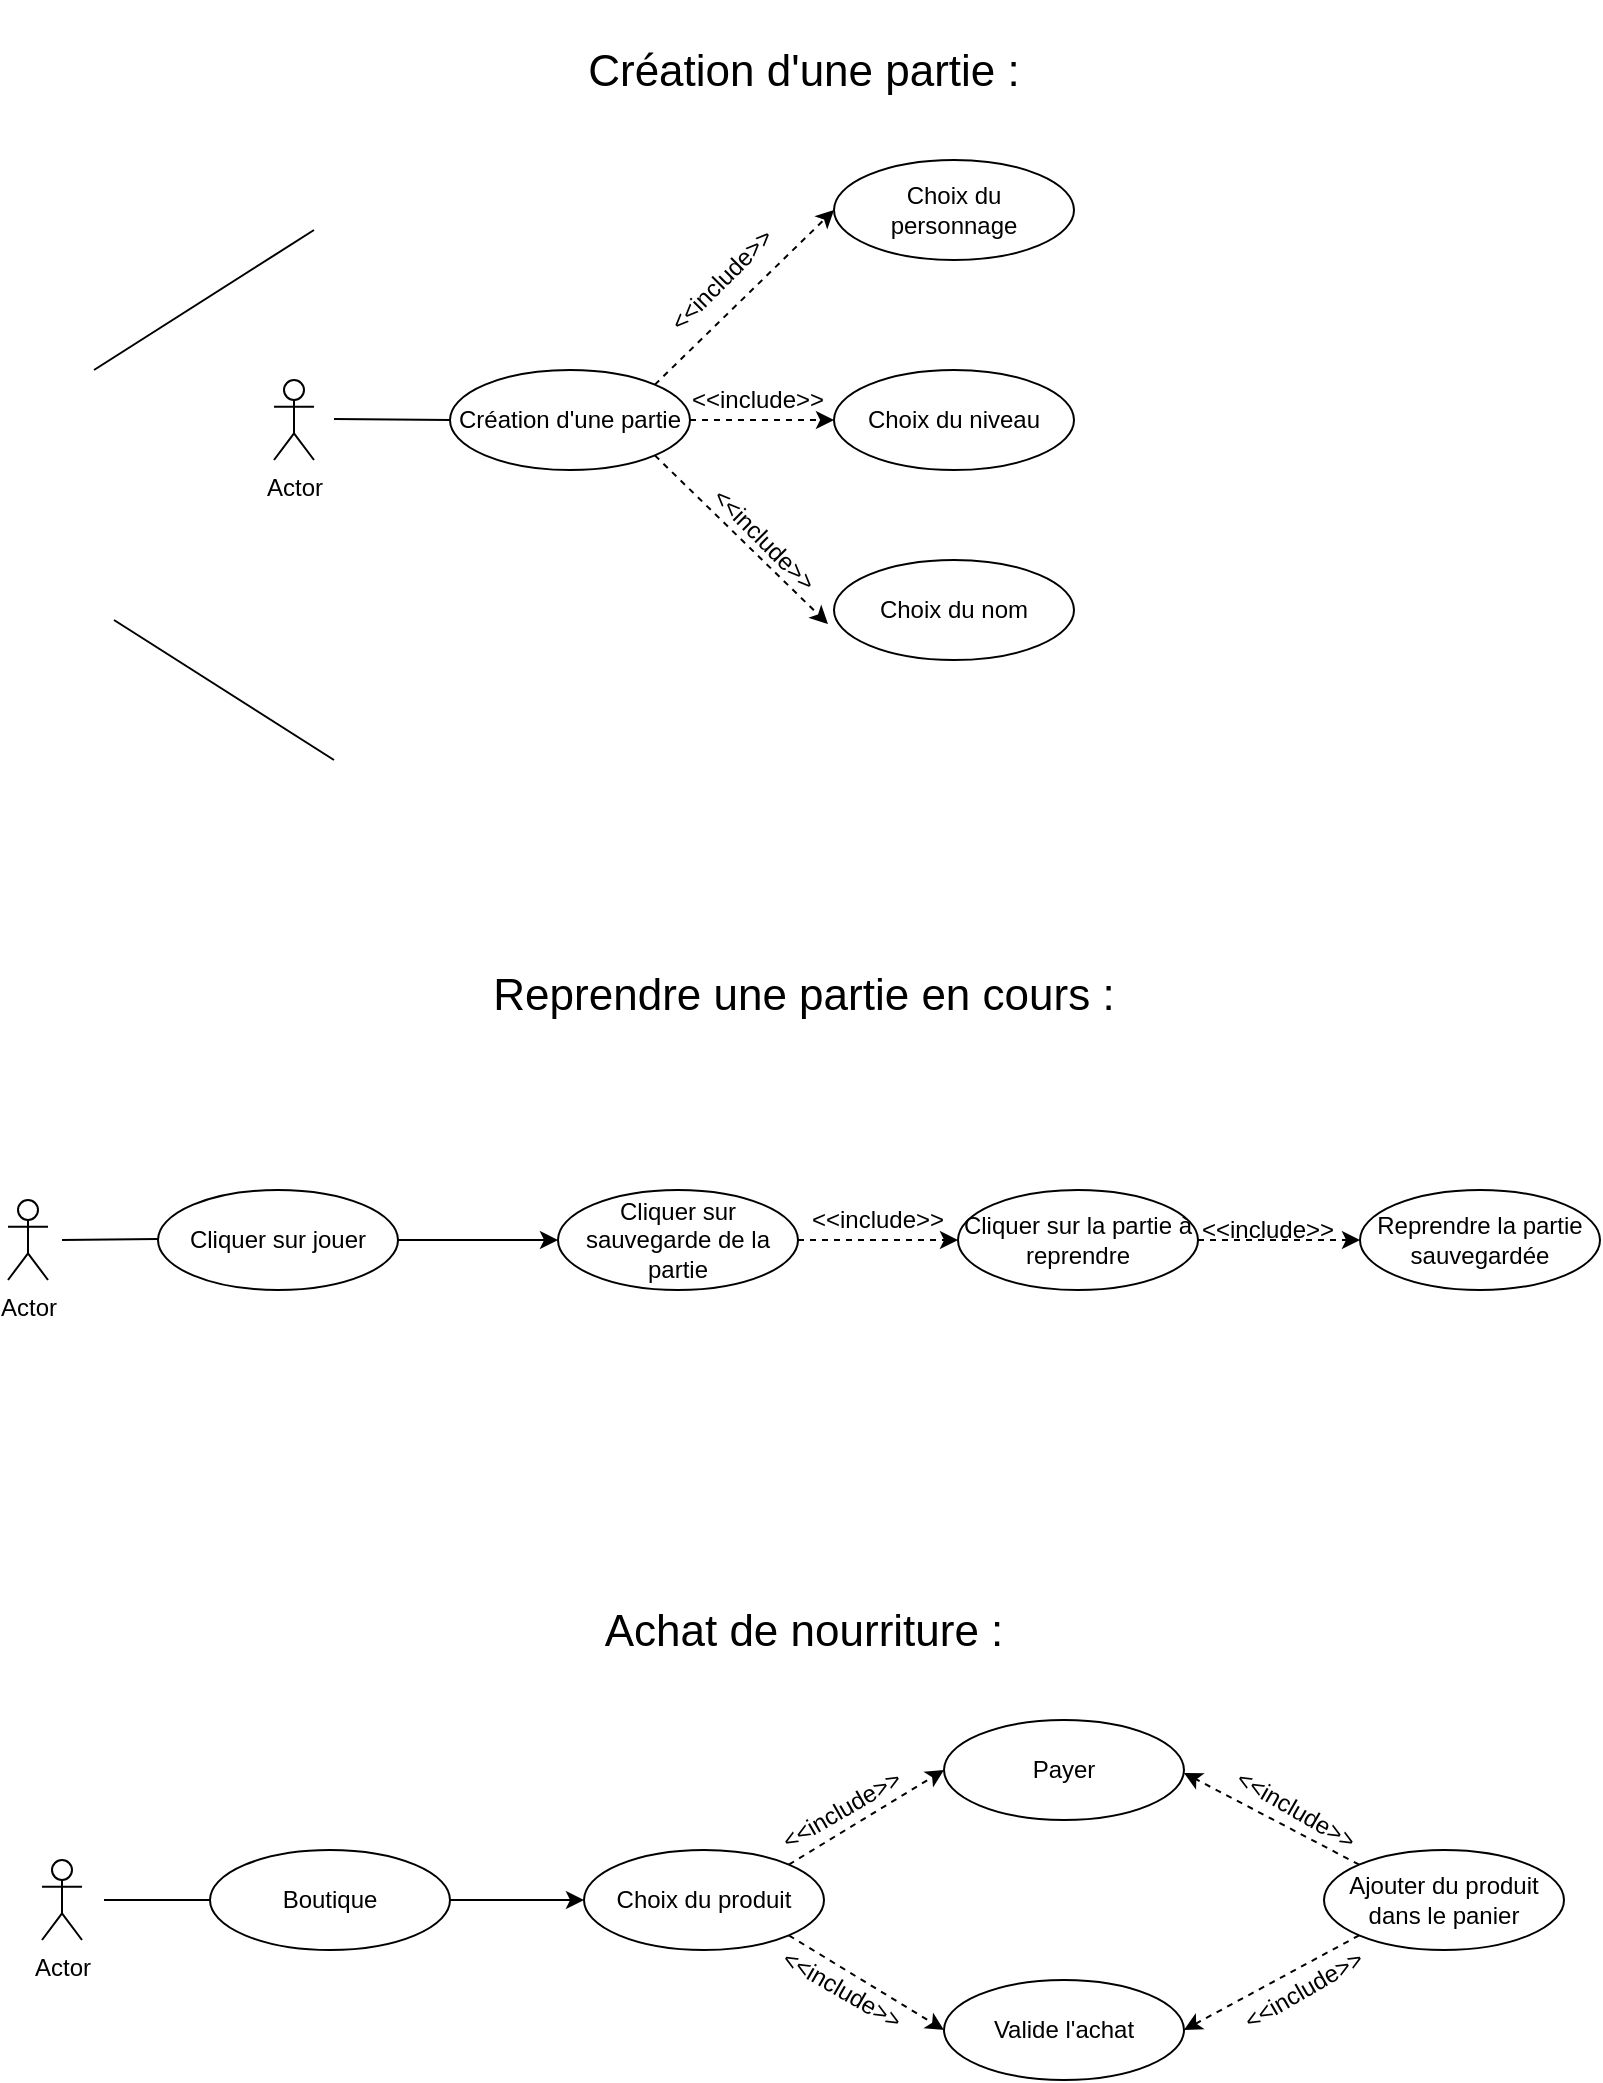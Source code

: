 <mxfile version="22.1.7" type="github" pages="2">
  <diagram name="Page-1" id="X7pbwGflv3DXX_Mfw_il">
    <mxGraphModel dx="1434" dy="747" grid="1" gridSize="10" guides="1" tooltips="1" connect="1" arrows="1" fold="1" page="1" pageScale="1" pageWidth="827" pageHeight="1169" math="0" shadow="0">
      <root>
        <mxCell id="0" />
        <mxCell id="1" parent="0" />
        <mxCell id="tiIni0Ut7755dFK_OPJd-1" value="Actor" style="shape=umlActor;verticalLabelPosition=bottom;verticalAlign=top;html=1;outlineConnect=0;" parent="1" vertex="1">
          <mxGeometry x="149" y="220" width="20" height="40" as="geometry" />
        </mxCell>
        <mxCell id="tiIni0Ut7755dFK_OPJd-4" value="" style="endArrow=none;html=1;rounded=0;" parent="1" edge="1">
          <mxGeometry width="50" height="50" relative="1" as="geometry">
            <mxPoint x="69" y="340" as="sourcePoint" />
            <mxPoint x="179" y="410" as="targetPoint" />
          </mxGeometry>
        </mxCell>
        <mxCell id="tiIni0Ut7755dFK_OPJd-12" value="" style="endArrow=none;html=1;rounded=0;" parent="1" edge="1">
          <mxGeometry width="50" height="50" relative="1" as="geometry">
            <mxPoint x="59" y="215" as="sourcePoint" />
            <mxPoint x="169" y="145" as="targetPoint" />
          </mxGeometry>
        </mxCell>
        <mxCell id="tiIni0Ut7755dFK_OPJd-13" value="&lt;font style=&quot;font-size: 22px;&quot;&gt;Création d&#39;une partie :&lt;/font&gt;" style="text;html=1;strokeColor=none;fillColor=none;align=center;verticalAlign=middle;whiteSpace=wrap;rounded=0;" parent="1" vertex="1">
          <mxGeometry x="254" y="30" width="320" height="71.82" as="geometry" />
        </mxCell>
        <mxCell id="tiIni0Ut7755dFK_OPJd-14" value="" style="ellipse;whiteSpace=wrap;html=1;" parent="1" vertex="1">
          <mxGeometry x="429" y="110" width="120" height="50" as="geometry" />
        </mxCell>
        <mxCell id="tiIni0Ut7755dFK_OPJd-15" value="Choix du personnage" style="text;html=1;strokeColor=none;fillColor=none;align=center;verticalAlign=middle;whiteSpace=wrap;rounded=0;" parent="1" vertex="1">
          <mxGeometry x="459" y="120" width="60" height="30" as="geometry" />
        </mxCell>
        <mxCell id="tiIni0Ut7755dFK_OPJd-18" value="Choix du niveau" style="ellipse;whiteSpace=wrap;html=1;" parent="1" vertex="1">
          <mxGeometry x="429" y="215" width="120" height="50" as="geometry" />
        </mxCell>
        <mxCell id="tiIni0Ut7755dFK_OPJd-19" value="" style="endArrow=none;html=1;rounded=0;entryX=0;entryY=0.5;entryDx=0;entryDy=0;" parent="1" edge="1" target="tiIni0Ut7755dFK_OPJd-26">
          <mxGeometry width="50" height="50" relative="1" as="geometry">
            <mxPoint x="179" y="239.5" as="sourcePoint" />
            <mxPoint x="309" y="240" as="targetPoint" />
          </mxGeometry>
        </mxCell>
        <mxCell id="tiIni0Ut7755dFK_OPJd-22" value="Choix du nom" style="ellipse;whiteSpace=wrap;html=1;" parent="1" vertex="1">
          <mxGeometry x="429" y="310" width="120" height="50" as="geometry" />
        </mxCell>
        <mxCell id="tiIni0Ut7755dFK_OPJd-24" value="" style="endArrow=classic;html=1;rounded=0;dashed=1;entryX=0;entryY=0.5;entryDx=0;entryDy=0;exitX=1;exitY=0;exitDx=0;exitDy=0;" parent="1" target="tiIni0Ut7755dFK_OPJd-14" edge="1" source="tiIni0Ut7755dFK_OPJd-26">
          <mxGeometry width="50" height="50" relative="1" as="geometry">
            <mxPoint x="404" y="455" as="sourcePoint" />
            <mxPoint x="600" y="410" as="targetPoint" />
          </mxGeometry>
        </mxCell>
        <mxCell id="tiIni0Ut7755dFK_OPJd-25" value="" style="endArrow=classic;html=1;rounded=0;dashed=1;entryX=-0.025;entryY=0.64;entryDx=0;entryDy=0;exitX=1;exitY=1;exitDx=0;exitDy=0;entryPerimeter=0;" parent="1" source="tiIni0Ut7755dFK_OPJd-26" edge="1" target="tiIni0Ut7755dFK_OPJd-22">
          <mxGeometry width="50" height="50" relative="1" as="geometry">
            <mxPoint x="322" y="350" as="sourcePoint" />
            <mxPoint x="429" y="405" as="targetPoint" />
          </mxGeometry>
        </mxCell>
        <mxCell id="tiIni0Ut7755dFK_OPJd-26" value="Création d&#39;une partie" style="ellipse;whiteSpace=wrap;html=1;" parent="1" vertex="1">
          <mxGeometry x="237" y="215" width="120" height="50" as="geometry" />
        </mxCell>
        <mxCell id="tiIni0Ut7755dFK_OPJd-27" value="&amp;lt;&amp;lt;include&amp;gt;&amp;gt;" style="text;html=1;strokeColor=none;fillColor=none;align=center;verticalAlign=middle;whiteSpace=wrap;rounded=0;rotation=45;" parent="1" vertex="1">
          <mxGeometry x="364" y="280" width="60" height="40" as="geometry" />
        </mxCell>
        <mxCell id="tiIni0Ut7755dFK_OPJd-31" value="&amp;lt;&amp;lt;include&amp;gt;&amp;gt;" style="text;html=1;strokeColor=none;fillColor=none;align=center;verticalAlign=middle;whiteSpace=wrap;rounded=0;rotation=0;" parent="1" vertex="1">
          <mxGeometry x="361" y="210" width="60" height="40" as="geometry" />
        </mxCell>
        <mxCell id="tiIni0Ut7755dFK_OPJd-32" value="&amp;lt;&amp;lt;include&amp;gt;&amp;gt;" style="text;html=1;strokeColor=none;fillColor=none;align=center;verticalAlign=middle;whiteSpace=wrap;rounded=0;rotation=-45;" parent="1" vertex="1">
          <mxGeometry x="343" y="150" width="60" height="40" as="geometry" />
        </mxCell>
        <mxCell id="uRGN_aTGuXsyuGhO6wS5-2" value="" style="endArrow=none;html=1;rounded=0;" parent="1" edge="1">
          <mxGeometry width="50" height="50" relative="1" as="geometry">
            <mxPoint x="43" y="650" as="sourcePoint" />
            <mxPoint x="91" y="649.5" as="targetPoint" />
          </mxGeometry>
        </mxCell>
        <mxCell id="uRGN_aTGuXsyuGhO6wS5-3" value="Cliquer sur jouer" style="ellipse;whiteSpace=wrap;html=1;" parent="1" vertex="1">
          <mxGeometry x="91" y="625" width="120" height="50" as="geometry" />
        </mxCell>
        <mxCell id="uRGN_aTGuXsyuGhO6wS5-4" value="Cliquer sur sauvegarde de la partie" style="ellipse;whiteSpace=wrap;html=1;" parent="1" vertex="1">
          <mxGeometry x="291" y="625" width="120" height="50" as="geometry" />
        </mxCell>
        <mxCell id="uRGN_aTGuXsyuGhO6wS5-5" value="Cliquer sur la partie à reprendre" style="ellipse;whiteSpace=wrap;html=1;" parent="1" vertex="1">
          <mxGeometry x="491" y="625" width="120" height="50" as="geometry" />
        </mxCell>
        <mxCell id="uRGN_aTGuXsyuGhO6wS5-7" value="" style="endArrow=classic;html=1;rounded=0;dashed=1;exitX=1;exitY=0.5;exitDx=0;exitDy=0;" parent="1" source="uRGN_aTGuXsyuGhO6wS5-4" edge="1">
          <mxGeometry width="50" height="50" relative="1" as="geometry">
            <mxPoint x="397" y="802" as="sourcePoint" />
            <mxPoint x="491" y="650" as="targetPoint" />
          </mxGeometry>
        </mxCell>
        <mxCell id="uRGN_aTGuXsyuGhO6wS5-9" value="&amp;lt;&amp;lt;include&amp;gt;&amp;gt;" style="text;html=1;strokeColor=none;fillColor=none;align=center;verticalAlign=middle;whiteSpace=wrap;rounded=0;rotation=0;" parent="1" vertex="1">
          <mxGeometry x="421" y="620" width="60" height="40" as="geometry" />
        </mxCell>
        <mxCell id="uRGN_aTGuXsyuGhO6wS5-10" value="&lt;span style=&quot;font-size: 22px;&quot;&gt;Reprendre une partie en cours :&lt;/span&gt;" style="text;html=1;strokeColor=none;fillColor=none;align=center;verticalAlign=middle;whiteSpace=wrap;rounded=0;" parent="1" vertex="1">
          <mxGeometry x="254" y="492" width="320" height="71.82" as="geometry" />
        </mxCell>
        <mxCell id="uRGN_aTGuXsyuGhO6wS5-11" value="Actor" style="shape=umlActor;verticalLabelPosition=bottom;verticalAlign=top;html=1;outlineConnect=0;" parent="1" vertex="1">
          <mxGeometry x="33" y="960" width="20" height="40" as="geometry" />
        </mxCell>
        <mxCell id="uRGN_aTGuXsyuGhO6wS5-12" value="&lt;span style=&quot;font-size: 22px;&quot;&gt;Achat de nourriture :&lt;/span&gt;" style="text;html=1;strokeColor=none;fillColor=none;align=center;verticalAlign=middle;whiteSpace=wrap;rounded=0;" parent="1" vertex="1">
          <mxGeometry x="253.5" y="810" width="320" height="71.82" as="geometry" />
        </mxCell>
        <mxCell id="uRGN_aTGuXsyuGhO6wS5-13" value="Boutique" style="ellipse;whiteSpace=wrap;html=1;" parent="1" vertex="1">
          <mxGeometry x="117" y="955" width="120" height="50" as="geometry" />
        </mxCell>
        <mxCell id="uRGN_aTGuXsyuGhO6wS5-14" value="" style="endArrow=none;html=1;rounded=0;entryX=0;entryY=0.5;entryDx=0;entryDy=0;" parent="1" target="uRGN_aTGuXsyuGhO6wS5-13" edge="1">
          <mxGeometry width="50" height="50" relative="1" as="geometry">
            <mxPoint x="64" y="980" as="sourcePoint" />
            <mxPoint x="444" y="900" as="targetPoint" />
          </mxGeometry>
        </mxCell>
        <mxCell id="uRGN_aTGuXsyuGhO6wS5-17" value="Choix du produit" style="ellipse;whiteSpace=wrap;html=1;" parent="1" vertex="1">
          <mxGeometry x="304" y="955" width="120" height="50" as="geometry" />
        </mxCell>
        <mxCell id="uRGN_aTGuXsyuGhO6wS5-18" value="" style="endArrow=classic;html=1;rounded=0;dashed=1;exitX=1;exitY=0;exitDx=0;exitDy=0;entryX=0;entryY=0.5;entryDx=0;entryDy=0;" parent="1" source="uRGN_aTGuXsyuGhO6wS5-17" target="uRGN_aTGuXsyuGhO6wS5-20" edge="1">
          <mxGeometry width="50" height="50" relative="1" as="geometry">
            <mxPoint x="413" y="955" as="sourcePoint" />
            <mxPoint x="484" y="920" as="targetPoint" />
          </mxGeometry>
        </mxCell>
        <mxCell id="uRGN_aTGuXsyuGhO6wS5-19" value="" style="endArrow=classic;html=1;rounded=0;dashed=1;exitX=1;exitY=1;exitDx=0;exitDy=0;entryX=0;entryY=0.5;entryDx=0;entryDy=0;" parent="1" source="uRGN_aTGuXsyuGhO6wS5-17" target="uRGN_aTGuXsyuGhO6wS5-21" edge="1">
          <mxGeometry width="50" height="50" relative="1" as="geometry">
            <mxPoint x="424" y="1005" as="sourcePoint" />
            <mxPoint x="484" y="1040" as="targetPoint" />
          </mxGeometry>
        </mxCell>
        <mxCell id="uRGN_aTGuXsyuGhO6wS5-20" value="Payer" style="ellipse;whiteSpace=wrap;html=1;" parent="1" vertex="1">
          <mxGeometry x="484" y="890" width="120" height="50" as="geometry" />
        </mxCell>
        <mxCell id="uRGN_aTGuXsyuGhO6wS5-21" value="Valide l&#39;achat" style="ellipse;whiteSpace=wrap;html=1;" parent="1" vertex="1">
          <mxGeometry x="484" y="1020" width="120" height="50" as="geometry" />
        </mxCell>
        <mxCell id="uRGN_aTGuXsyuGhO6wS5-22" value="&amp;lt;&amp;lt;include&amp;gt;&amp;gt;" style="text;html=1;strokeColor=none;fillColor=none;align=center;verticalAlign=middle;whiteSpace=wrap;rounded=0;rotation=-30;" parent="1" vertex="1">
          <mxGeometry x="403" y="915" width="60" height="40" as="geometry" />
        </mxCell>
        <mxCell id="uRGN_aTGuXsyuGhO6wS5-23" value="&amp;lt;&amp;lt;include&amp;gt;&amp;gt;" style="text;html=1;strokeColor=none;fillColor=none;align=center;verticalAlign=middle;whiteSpace=wrap;rounded=0;rotation=30;" parent="1" vertex="1">
          <mxGeometry x="403" y="1005" width="60" height="40" as="geometry" />
        </mxCell>
        <mxCell id="uRGN_aTGuXsyuGhO6wS5-24" value="Ajouter du produit&lt;br&gt;dans le panier" style="ellipse;whiteSpace=wrap;html=1;" parent="1" vertex="1">
          <mxGeometry x="674" y="955" width="120" height="50" as="geometry" />
        </mxCell>
        <mxCell id="uRGN_aTGuXsyuGhO6wS5-25" value="" style="endArrow=classic;html=1;rounded=0;dashed=1;exitX=1;exitY=0.5;exitDx=0;exitDy=0;entryX=0;entryY=0.5;entryDx=0;entryDy=0;" parent="1" source="uRGN_aTGuXsyuGhO6wS5-5" target="hrXOm_drO93w1RvhGira-2" edge="1">
          <mxGeometry width="50" height="50" relative="1" as="geometry">
            <mxPoint x="676.004" y="747.322" as="sourcePoint" />
            <mxPoint x="588.43" y="700" as="targetPoint" />
          </mxGeometry>
        </mxCell>
        <mxCell id="uRGN_aTGuXsyuGhO6wS5-26" value="" style="endArrow=classic;html=1;rounded=0;dashed=1;exitX=0;exitY=1;exitDx=0;exitDy=0;entryX=1;entryY=0.5;entryDx=0;entryDy=0;" parent="1" source="uRGN_aTGuXsyuGhO6wS5-24" target="uRGN_aTGuXsyuGhO6wS5-21" edge="1">
          <mxGeometry width="50" height="50" relative="1" as="geometry">
            <mxPoint x="426" y="982" as="sourcePoint" />
            <mxPoint x="504" y="935" as="targetPoint" />
          </mxGeometry>
        </mxCell>
        <mxCell id="uRGN_aTGuXsyuGhO6wS5-27" value="&amp;lt;&amp;lt;include&amp;gt;&amp;gt;" style="text;html=1;strokeColor=none;fillColor=none;align=center;verticalAlign=middle;whiteSpace=wrap;rounded=0;rotation=30;" parent="1" vertex="1">
          <mxGeometry x="630" y="915" width="60" height="40" as="geometry" />
        </mxCell>
        <mxCell id="uRGN_aTGuXsyuGhO6wS5-28" value="&amp;lt;&amp;lt;include&amp;gt;&amp;gt;" style="text;html=1;strokeColor=none;fillColor=none;align=center;verticalAlign=middle;whiteSpace=wrap;rounded=0;rotation=-30;" parent="1" vertex="1">
          <mxGeometry x="634" y="1005" width="60" height="40" as="geometry" />
        </mxCell>
        <mxCell id="OJKwBqPAadm9jsy7Cs2O-1" value="" style="endArrow=classic;html=1;rounded=0;exitX=1;exitY=0.5;exitDx=0;exitDy=0;entryX=0;entryY=0.5;entryDx=0;entryDy=0;" parent="1" source="uRGN_aTGuXsyuGhO6wS5-13" target="uRGN_aTGuXsyuGhO6wS5-17" edge="1">
          <mxGeometry width="50" height="50" relative="1" as="geometry">
            <mxPoint x="460" y="1030" as="sourcePoint" />
            <mxPoint x="510" y="980" as="targetPoint" />
          </mxGeometry>
        </mxCell>
        <mxCell id="hrXOm_drO93w1RvhGira-1" value="" style="endArrow=classic;html=1;rounded=0;exitX=1;exitY=0.5;exitDx=0;exitDy=0;entryX=0;entryY=0.5;entryDx=0;entryDy=0;" parent="1" source="uRGN_aTGuXsyuGhO6wS5-3" target="uRGN_aTGuXsyuGhO6wS5-4" edge="1">
          <mxGeometry width="50" height="50" relative="1" as="geometry">
            <mxPoint x="312" y="770" as="sourcePoint" />
            <mxPoint x="362" y="720" as="targetPoint" />
          </mxGeometry>
        </mxCell>
        <mxCell id="hrXOm_drO93w1RvhGira-2" value="Reprendre la partie sauvegardée" style="ellipse;whiteSpace=wrap;html=1;" parent="1" vertex="1">
          <mxGeometry x="692" y="625" width="120" height="50" as="geometry" />
        </mxCell>
        <mxCell id="hrXOm_drO93w1RvhGira-3" value="&amp;lt;&amp;lt;include&amp;gt;&amp;gt;" style="text;html=1;strokeColor=none;fillColor=none;align=center;verticalAlign=middle;whiteSpace=wrap;rounded=0;rotation=0;" parent="1" vertex="1">
          <mxGeometry x="616" y="625" width="60" height="40" as="geometry" />
        </mxCell>
        <mxCell id="hrXOm_drO93w1RvhGira-4" value="" style="endArrow=classic;html=1;rounded=0;dashed=1;exitX=0;exitY=0;exitDx=0;exitDy=0;entryX=1;entryY=0.5;entryDx=0;entryDy=0;" parent="1" source="uRGN_aTGuXsyuGhO6wS5-24" edge="1">
          <mxGeometry width="50" height="50" relative="1" as="geometry">
            <mxPoint x="692" y="963.5" as="sourcePoint" />
            <mxPoint x="604" y="916.5" as="targetPoint" />
          </mxGeometry>
        </mxCell>
        <mxCell id="hrXOm_drO93w1RvhGira-5" value="Actor" style="shape=umlActor;verticalLabelPosition=bottom;verticalAlign=top;html=1;outlineConnect=0;" parent="1" vertex="1">
          <mxGeometry x="16" y="630" width="20" height="40" as="geometry" />
        </mxCell>
        <mxCell id="h11yKpgnaMKcFHi3deRt-3" value="" style="endArrow=classic;html=1;rounded=0;dashed=1;entryX=0;entryY=0.5;entryDx=0;entryDy=0;exitX=1;exitY=0.5;exitDx=0;exitDy=0;" edge="1" parent="1" source="tiIni0Ut7755dFK_OPJd-26" target="tiIni0Ut7755dFK_OPJd-18">
          <mxGeometry width="50" height="50" relative="1" as="geometry">
            <mxPoint x="349" y="232" as="sourcePoint" />
            <mxPoint x="439" y="145" as="targetPoint" />
          </mxGeometry>
        </mxCell>
      </root>
    </mxGraphModel>
  </diagram>
  <diagram id="lJFmuXOdG2zxLHSJSm2m" name="Page-2">
    <mxGraphModel dx="1434" dy="747" grid="1" gridSize="10" guides="1" tooltips="1" connect="1" arrows="1" fold="1" page="1" pageScale="1" pageWidth="827" pageHeight="1169" math="0" shadow="0">
      <root>
        <mxCell id="0" />
        <mxCell id="1" parent="0" />
        <mxCell id="0NmkXZ7FWLhhlSIUmsPR-1" value="Actor" style="shape=umlActor;verticalLabelPosition=bottom;verticalAlign=top;html=1;outlineConnect=0;" parent="1" vertex="1">
          <mxGeometry x="134" y="255" width="20" height="40" as="geometry" />
        </mxCell>
        <mxCell id="0NmkXZ7FWLhhlSIUmsPR-2" value="" style="endArrow=none;html=1;rounded=0;entryX=0;entryY=0.5;entryDx=0;entryDy=0;" parent="1" target="MJKjGX8bk1AlTHoXQcEy-1" edge="1">
          <mxGeometry width="50" height="50" relative="1" as="geometry">
            <mxPoint x="174" y="274.5" as="sourcePoint" />
            <mxPoint x="224" y="275" as="targetPoint" />
          </mxGeometry>
        </mxCell>
        <mxCell id="MJKjGX8bk1AlTHoXQcEy-1" value="Aller dans la cuisine" style="ellipse;whiteSpace=wrap;html=1;" parent="1" vertex="1">
          <mxGeometry x="218" y="200" width="120" height="50" as="geometry" />
        </mxCell>
        <mxCell id="MJKjGX8bk1AlTHoXQcEy-2" value="Cliquez sur le panier" style="ellipse;whiteSpace=wrap;html=1;" parent="1" vertex="1">
          <mxGeometry x="218" y="300" width="120" height="50" as="geometry" />
        </mxCell>
        <mxCell id="MJKjGX8bk1AlTHoXQcEy-3" value="Choisir nourriture" style="ellipse;whiteSpace=wrap;html=1;" parent="1" vertex="1">
          <mxGeometry x="394" y="245" width="120" height="50" as="geometry" />
        </mxCell>
        <mxCell id="rBkVX3VlsSfZ-8ID6ySf-1" value="&lt;span style=&quot;font-size: 22px;&quot;&gt;Nourrir le tamagotchi :&lt;/span&gt;" style="text;html=1;strokeColor=none;fillColor=none;align=center;verticalAlign=middle;whiteSpace=wrap;rounded=0;" parent="1" vertex="1">
          <mxGeometry x="254" y="110" width="320" height="71.82" as="geometry" />
        </mxCell>
        <mxCell id="eiFkbxjbClP_ltGwTG3l-4" value="" style="endArrow=none;html=1;rounded=0;exitX=0;exitY=0.5;exitDx=0;exitDy=0;" parent="1" source="MJKjGX8bk1AlTHoXQcEy-2" edge="1">
          <mxGeometry width="50" height="50" relative="1" as="geometry">
            <mxPoint x="124" y="335" as="sourcePoint" />
            <mxPoint x="174" y="285" as="targetPoint" />
          </mxGeometry>
        </mxCell>
        <mxCell id="eiFkbxjbClP_ltGwTG3l-5" value="Valider le choix" style="ellipse;whiteSpace=wrap;html=1;" parent="1" vertex="1">
          <mxGeometry x="394" y="350" width="120" height="50" as="geometry" />
        </mxCell>
        <mxCell id="eiFkbxjbClP_ltGwTG3l-6" value="Manger" style="ellipse;whiteSpace=wrap;html=1;" parent="1" vertex="1">
          <mxGeometry x="574" y="300" width="120" height="50" as="geometry" />
        </mxCell>
        <mxCell id="k030mfNY99jA8G-Iylpj-1" value="" style="endArrow=classic;html=1;rounded=0;dashed=1;exitX=1;exitY=1;exitDx=0;exitDy=0;entryX=0;entryY=0.5;entryDx=0;entryDy=0;" parent="1" source="MJKjGX8bk1AlTHoXQcEy-2" target="eiFkbxjbClP_ltGwTG3l-5" edge="1">
          <mxGeometry width="50" height="50" relative="1" as="geometry">
            <mxPoint x="304" y="365" as="sourcePoint" />
            <mxPoint x="382" y="412" as="targetPoint" />
          </mxGeometry>
        </mxCell>
        <mxCell id="k030mfNY99jA8G-Iylpj-2" value="" style="endArrow=classic;html=1;rounded=0;dashed=1;exitX=1;exitY=0;exitDx=0;exitDy=0;entryX=0;entryY=0.5;entryDx=0;entryDy=0;" parent="1" source="MJKjGX8bk1AlTHoXQcEy-2" target="MJKjGX8bk1AlTHoXQcEy-3" edge="1">
          <mxGeometry width="50" height="50" relative="1" as="geometry">
            <mxPoint x="330" y="353" as="sourcePoint" />
            <mxPoint x="404" y="385" as="targetPoint" />
          </mxGeometry>
        </mxCell>
        <mxCell id="k030mfNY99jA8G-Iylpj-3" value="" style="endArrow=classic;html=1;rounded=0;dashed=1;exitX=0;exitY=0;exitDx=0;exitDy=0;entryX=1;entryY=0.5;entryDx=0;entryDy=0;" parent="1" source="eiFkbxjbClP_ltGwTG3l-6" target="MJKjGX8bk1AlTHoXQcEy-3" edge="1">
          <mxGeometry width="50" height="50" relative="1" as="geometry">
            <mxPoint x="330" y="317" as="sourcePoint" />
            <mxPoint x="404" y="280" as="targetPoint" />
          </mxGeometry>
        </mxCell>
        <mxCell id="k030mfNY99jA8G-Iylpj-4" value="" style="endArrow=classic;html=1;rounded=0;dashed=1;exitX=0;exitY=1;exitDx=0;exitDy=0;entryX=1;entryY=0.5;entryDx=0;entryDy=0;" parent="1" source="eiFkbxjbClP_ltGwTG3l-6" target="eiFkbxjbClP_ltGwTG3l-5" edge="1">
          <mxGeometry width="50" height="50" relative="1" as="geometry">
            <mxPoint x="340" y="327" as="sourcePoint" />
            <mxPoint x="414" y="290" as="targetPoint" />
          </mxGeometry>
        </mxCell>
        <mxCell id="DR2qtmOedLthBBqJumeW-1" value="Actor" style="shape=umlActor;verticalLabelPosition=bottom;verticalAlign=top;html=1;outlineConnect=0;" parent="1" vertex="1">
          <mxGeometry x="206" y="735" width="20" height="40" as="geometry" />
        </mxCell>
        <mxCell id="Urt1hsJs94F3pdB6DyEe-1" value="&lt;span style=&quot;font-size: 22px;&quot;&gt;Faire travailler le tamagotchi :&amp;nbsp;&lt;/span&gt;" style="text;html=1;strokeColor=none;fillColor=none;align=center;verticalAlign=middle;whiteSpace=wrap;rounded=0;" parent="1" vertex="1">
          <mxGeometry x="294" y="550" width="320" height="71.82" as="geometry" />
        </mxCell>
        <mxCell id="Urt1hsJs94F3pdB6DyEe-3" value="Cliquez sur travailler" style="ellipse;whiteSpace=wrap;html=1;" parent="1" vertex="1">
          <mxGeometry x="312" y="730" width="120" height="50" as="geometry" />
        </mxCell>
        <mxCell id="Urt1hsJs94F3pdB6DyEe-4" value="" style="endArrow=none;html=1;rounded=0;exitX=0;exitY=0.5;exitDx=0;exitDy=0;" parent="1" source="Urt1hsJs94F3pdB6DyEe-3" edge="1">
          <mxGeometry width="50" height="50" relative="1" as="geometry">
            <mxPoint x="462" y="775" as="sourcePoint" />
            <mxPoint x="232" y="755" as="targetPoint" />
          </mxGeometry>
        </mxCell>
        <mxCell id="Urt1hsJs94F3pdB6DyEe-5" value="Ajout de l&#39;argent dans le porte monnaie" style="ellipse;whiteSpace=wrap;html=1;" parent="1" vertex="1">
          <mxGeometry x="502" y="680" width="120" height="50" as="geometry" />
        </mxCell>
        <mxCell id="XA8nbv_uAv6ncV7Le7IR-1" value="&amp;lt;&amp;lt;include&amp;gt;&amp;gt;" style="text;html=1;strokeColor=none;fillColor=none;align=center;verticalAlign=middle;whiteSpace=wrap;rounded=0;rotation=25;" parent="1" vertex="1">
          <mxGeometry x="530" y="260" width="60" height="40" as="geometry" />
        </mxCell>
        <mxCell id="XA8nbv_uAv6ncV7Le7IR-2" value="&amp;lt;&amp;lt;include&amp;gt;&amp;gt;" style="text;html=1;strokeColor=none;fillColor=none;align=center;verticalAlign=middle;whiteSpace=wrap;rounded=0;rotation=23;" parent="1" vertex="1">
          <mxGeometry x="320" y="350" width="60" height="40" as="geometry" />
        </mxCell>
        <mxCell id="XA8nbv_uAv6ncV7Le7IR-3" value="&amp;lt;&amp;lt;include&amp;gt;&amp;gt;" style="text;html=1;strokeColor=none;fillColor=none;align=center;verticalAlign=middle;whiteSpace=wrap;rounded=0;rotation=-27;" parent="1" vertex="1">
          <mxGeometry x="320" y="260" width="60" height="40" as="geometry" />
        </mxCell>
        <mxCell id="XA8nbv_uAv6ncV7Le7IR-4" value="&amp;lt;&amp;lt;include&amp;gt;&amp;gt;" style="text;html=1;strokeColor=none;fillColor=none;align=center;verticalAlign=middle;whiteSpace=wrap;rounded=0;rotation=-23;" parent="1" vertex="1">
          <mxGeometry x="534.14" y="360" width="60" height="20" as="geometry" />
        </mxCell>
        <mxCell id="XA8nbv_uAv6ncV7Le7IR-5" value="" style="endArrow=classic;html=1;rounded=0;dashed=1;exitX=0.908;exitY=0.2;exitDx=0;exitDy=0;exitPerimeter=0;entryX=0;entryY=0.5;entryDx=0;entryDy=0;" parent="1" source="Urt1hsJs94F3pdB6DyEe-3" target="Urt1hsJs94F3pdB6DyEe-5" edge="1">
          <mxGeometry width="50" height="50" relative="1" as="geometry">
            <mxPoint x="422.426" y="737.322" as="sourcePoint" />
            <mxPoint x="492" y="735" as="targetPoint" />
          </mxGeometry>
        </mxCell>
        <mxCell id="XA8nbv_uAv6ncV7Le7IR-7" value="&amp;lt;&amp;lt;include&amp;gt;&amp;gt;" style="text;html=1;strokeColor=none;fillColor=none;align=center;verticalAlign=middle;whiteSpace=wrap;rounded=0;rotation=-23;" parent="1" vertex="1">
          <mxGeometry x="422" y="705" width="60" height="20" as="geometry" />
        </mxCell>
        <mxCell id="XA8nbv_uAv6ncV7Le7IR-8" value="&amp;lt;&amp;lt;include&amp;gt;&amp;gt;" style="text;html=1;strokeColor=none;fillColor=none;align=center;verticalAlign=middle;whiteSpace=wrap;rounded=0;rotation=33;" parent="1" vertex="1">
          <mxGeometry x="422" y="795" width="60" height="20" as="geometry" />
        </mxCell>
        <mxCell id="XA8nbv_uAv6ncV7Le7IR-9" value="" style="endArrow=classic;html=1;rounded=0;dashed=1;exitX=1;exitY=1;exitDx=0;exitDy=0;entryX=0;entryY=0.5;entryDx=0;entryDy=0;" parent="1" source="Urt1hsJs94F3pdB6DyEe-3" target="XA8nbv_uAv6ncV7Le7IR-10" edge="1">
          <mxGeometry width="50" height="50" relative="1" as="geometry">
            <mxPoint x="366" y="855" as="sourcePoint" />
            <mxPoint x="447" y="820" as="targetPoint" />
          </mxGeometry>
        </mxCell>
        <mxCell id="XA8nbv_uAv6ncV7Le7IR-10" value="Baisse des indicateurs de vie" style="ellipse;whiteSpace=wrap;html=1;" parent="1" vertex="1">
          <mxGeometry x="502" y="805" width="120" height="50" as="geometry" />
        </mxCell>
      </root>
    </mxGraphModel>
  </diagram>
</mxfile>
